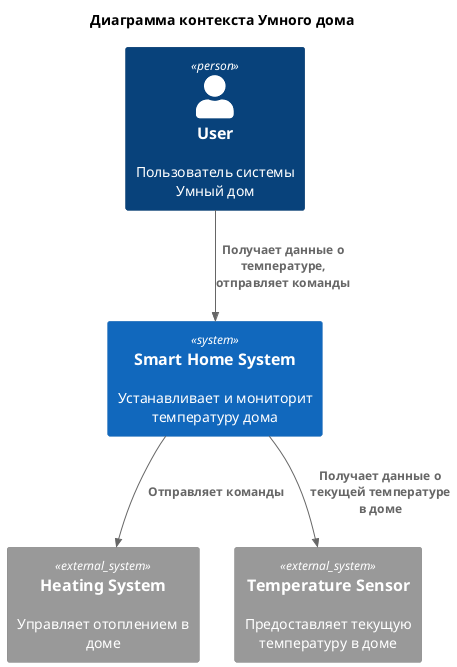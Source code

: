 @startuml
title Диаграмма контекста Умного дома

!include <C4/C4_Context.puml>

Person(user, "User", "Пользователь системы Умный дом")
System(SmartHomeSystem, "Smart Home System", "Устанавливает и мониторит температуру дома", $link="../container/SmartHome_Container.puml")

System_Ext(heatingSystem, "Heating System", "Управляет отоплением в доме")
System_Ext(temperatureSensor, "Temperature Sensor", "Предоставляет текущую температуру в доме")

Rel(user, SmartHomeSystem, "Получает данные о температуре, отправляет команды")
Rel(SmartHomeSystem, heatingSystem, "Отправляет команды")
Rel(SmartHomeSystem, temperatureSensor, "Получает данные о текущей температуре в доме")

@enduml

